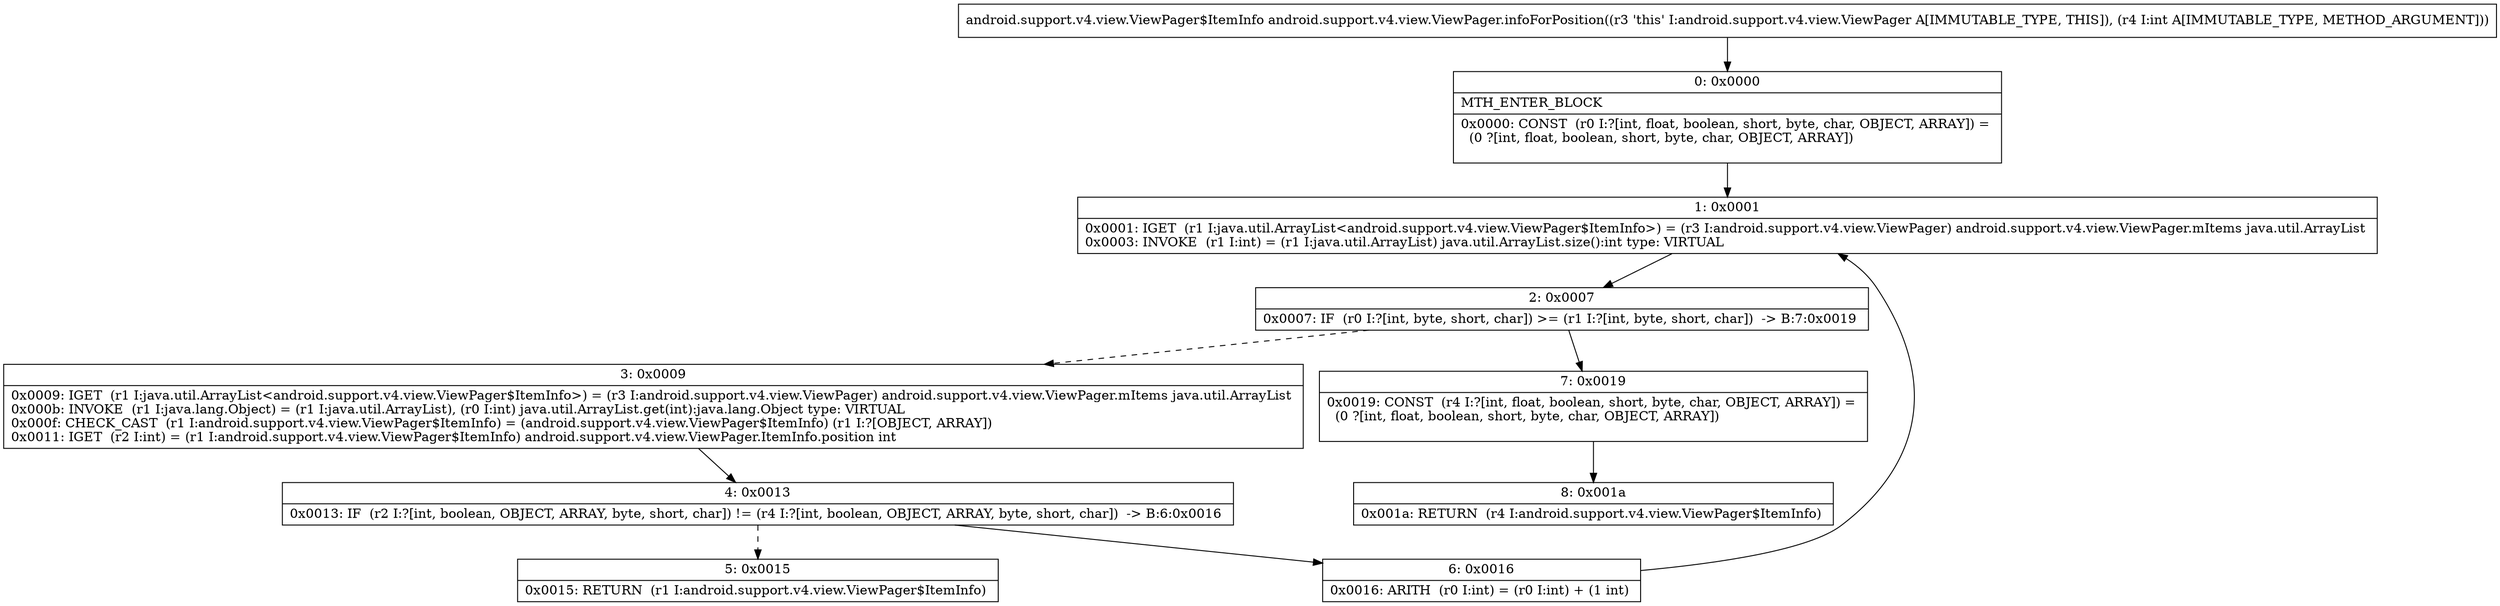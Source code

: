 digraph "CFG forandroid.support.v4.view.ViewPager.infoForPosition(I)Landroid\/support\/v4\/view\/ViewPager$ItemInfo;" {
Node_0 [shape=record,label="{0\:\ 0x0000|MTH_ENTER_BLOCK\l|0x0000: CONST  (r0 I:?[int, float, boolean, short, byte, char, OBJECT, ARRAY]) = \l  (0 ?[int, float, boolean, short, byte, char, OBJECT, ARRAY])\l \l}"];
Node_1 [shape=record,label="{1\:\ 0x0001|0x0001: IGET  (r1 I:java.util.ArrayList\<android.support.v4.view.ViewPager$ItemInfo\>) = (r3 I:android.support.v4.view.ViewPager) android.support.v4.view.ViewPager.mItems java.util.ArrayList \l0x0003: INVOKE  (r1 I:int) = (r1 I:java.util.ArrayList) java.util.ArrayList.size():int type: VIRTUAL \l}"];
Node_2 [shape=record,label="{2\:\ 0x0007|0x0007: IF  (r0 I:?[int, byte, short, char]) \>= (r1 I:?[int, byte, short, char])  \-\> B:7:0x0019 \l}"];
Node_3 [shape=record,label="{3\:\ 0x0009|0x0009: IGET  (r1 I:java.util.ArrayList\<android.support.v4.view.ViewPager$ItemInfo\>) = (r3 I:android.support.v4.view.ViewPager) android.support.v4.view.ViewPager.mItems java.util.ArrayList \l0x000b: INVOKE  (r1 I:java.lang.Object) = (r1 I:java.util.ArrayList), (r0 I:int) java.util.ArrayList.get(int):java.lang.Object type: VIRTUAL \l0x000f: CHECK_CAST  (r1 I:android.support.v4.view.ViewPager$ItemInfo) = (android.support.v4.view.ViewPager$ItemInfo) (r1 I:?[OBJECT, ARRAY]) \l0x0011: IGET  (r2 I:int) = (r1 I:android.support.v4.view.ViewPager$ItemInfo) android.support.v4.view.ViewPager.ItemInfo.position int \l}"];
Node_4 [shape=record,label="{4\:\ 0x0013|0x0013: IF  (r2 I:?[int, boolean, OBJECT, ARRAY, byte, short, char]) != (r4 I:?[int, boolean, OBJECT, ARRAY, byte, short, char])  \-\> B:6:0x0016 \l}"];
Node_5 [shape=record,label="{5\:\ 0x0015|0x0015: RETURN  (r1 I:android.support.v4.view.ViewPager$ItemInfo) \l}"];
Node_6 [shape=record,label="{6\:\ 0x0016|0x0016: ARITH  (r0 I:int) = (r0 I:int) + (1 int) \l}"];
Node_7 [shape=record,label="{7\:\ 0x0019|0x0019: CONST  (r4 I:?[int, float, boolean, short, byte, char, OBJECT, ARRAY]) = \l  (0 ?[int, float, boolean, short, byte, char, OBJECT, ARRAY])\l \l}"];
Node_8 [shape=record,label="{8\:\ 0x001a|0x001a: RETURN  (r4 I:android.support.v4.view.ViewPager$ItemInfo) \l}"];
MethodNode[shape=record,label="{android.support.v4.view.ViewPager$ItemInfo android.support.v4.view.ViewPager.infoForPosition((r3 'this' I:android.support.v4.view.ViewPager A[IMMUTABLE_TYPE, THIS]), (r4 I:int A[IMMUTABLE_TYPE, METHOD_ARGUMENT])) }"];
MethodNode -> Node_0;
Node_0 -> Node_1;
Node_1 -> Node_2;
Node_2 -> Node_3[style=dashed];
Node_2 -> Node_7;
Node_3 -> Node_4;
Node_4 -> Node_5[style=dashed];
Node_4 -> Node_6;
Node_6 -> Node_1;
Node_7 -> Node_8;
}

